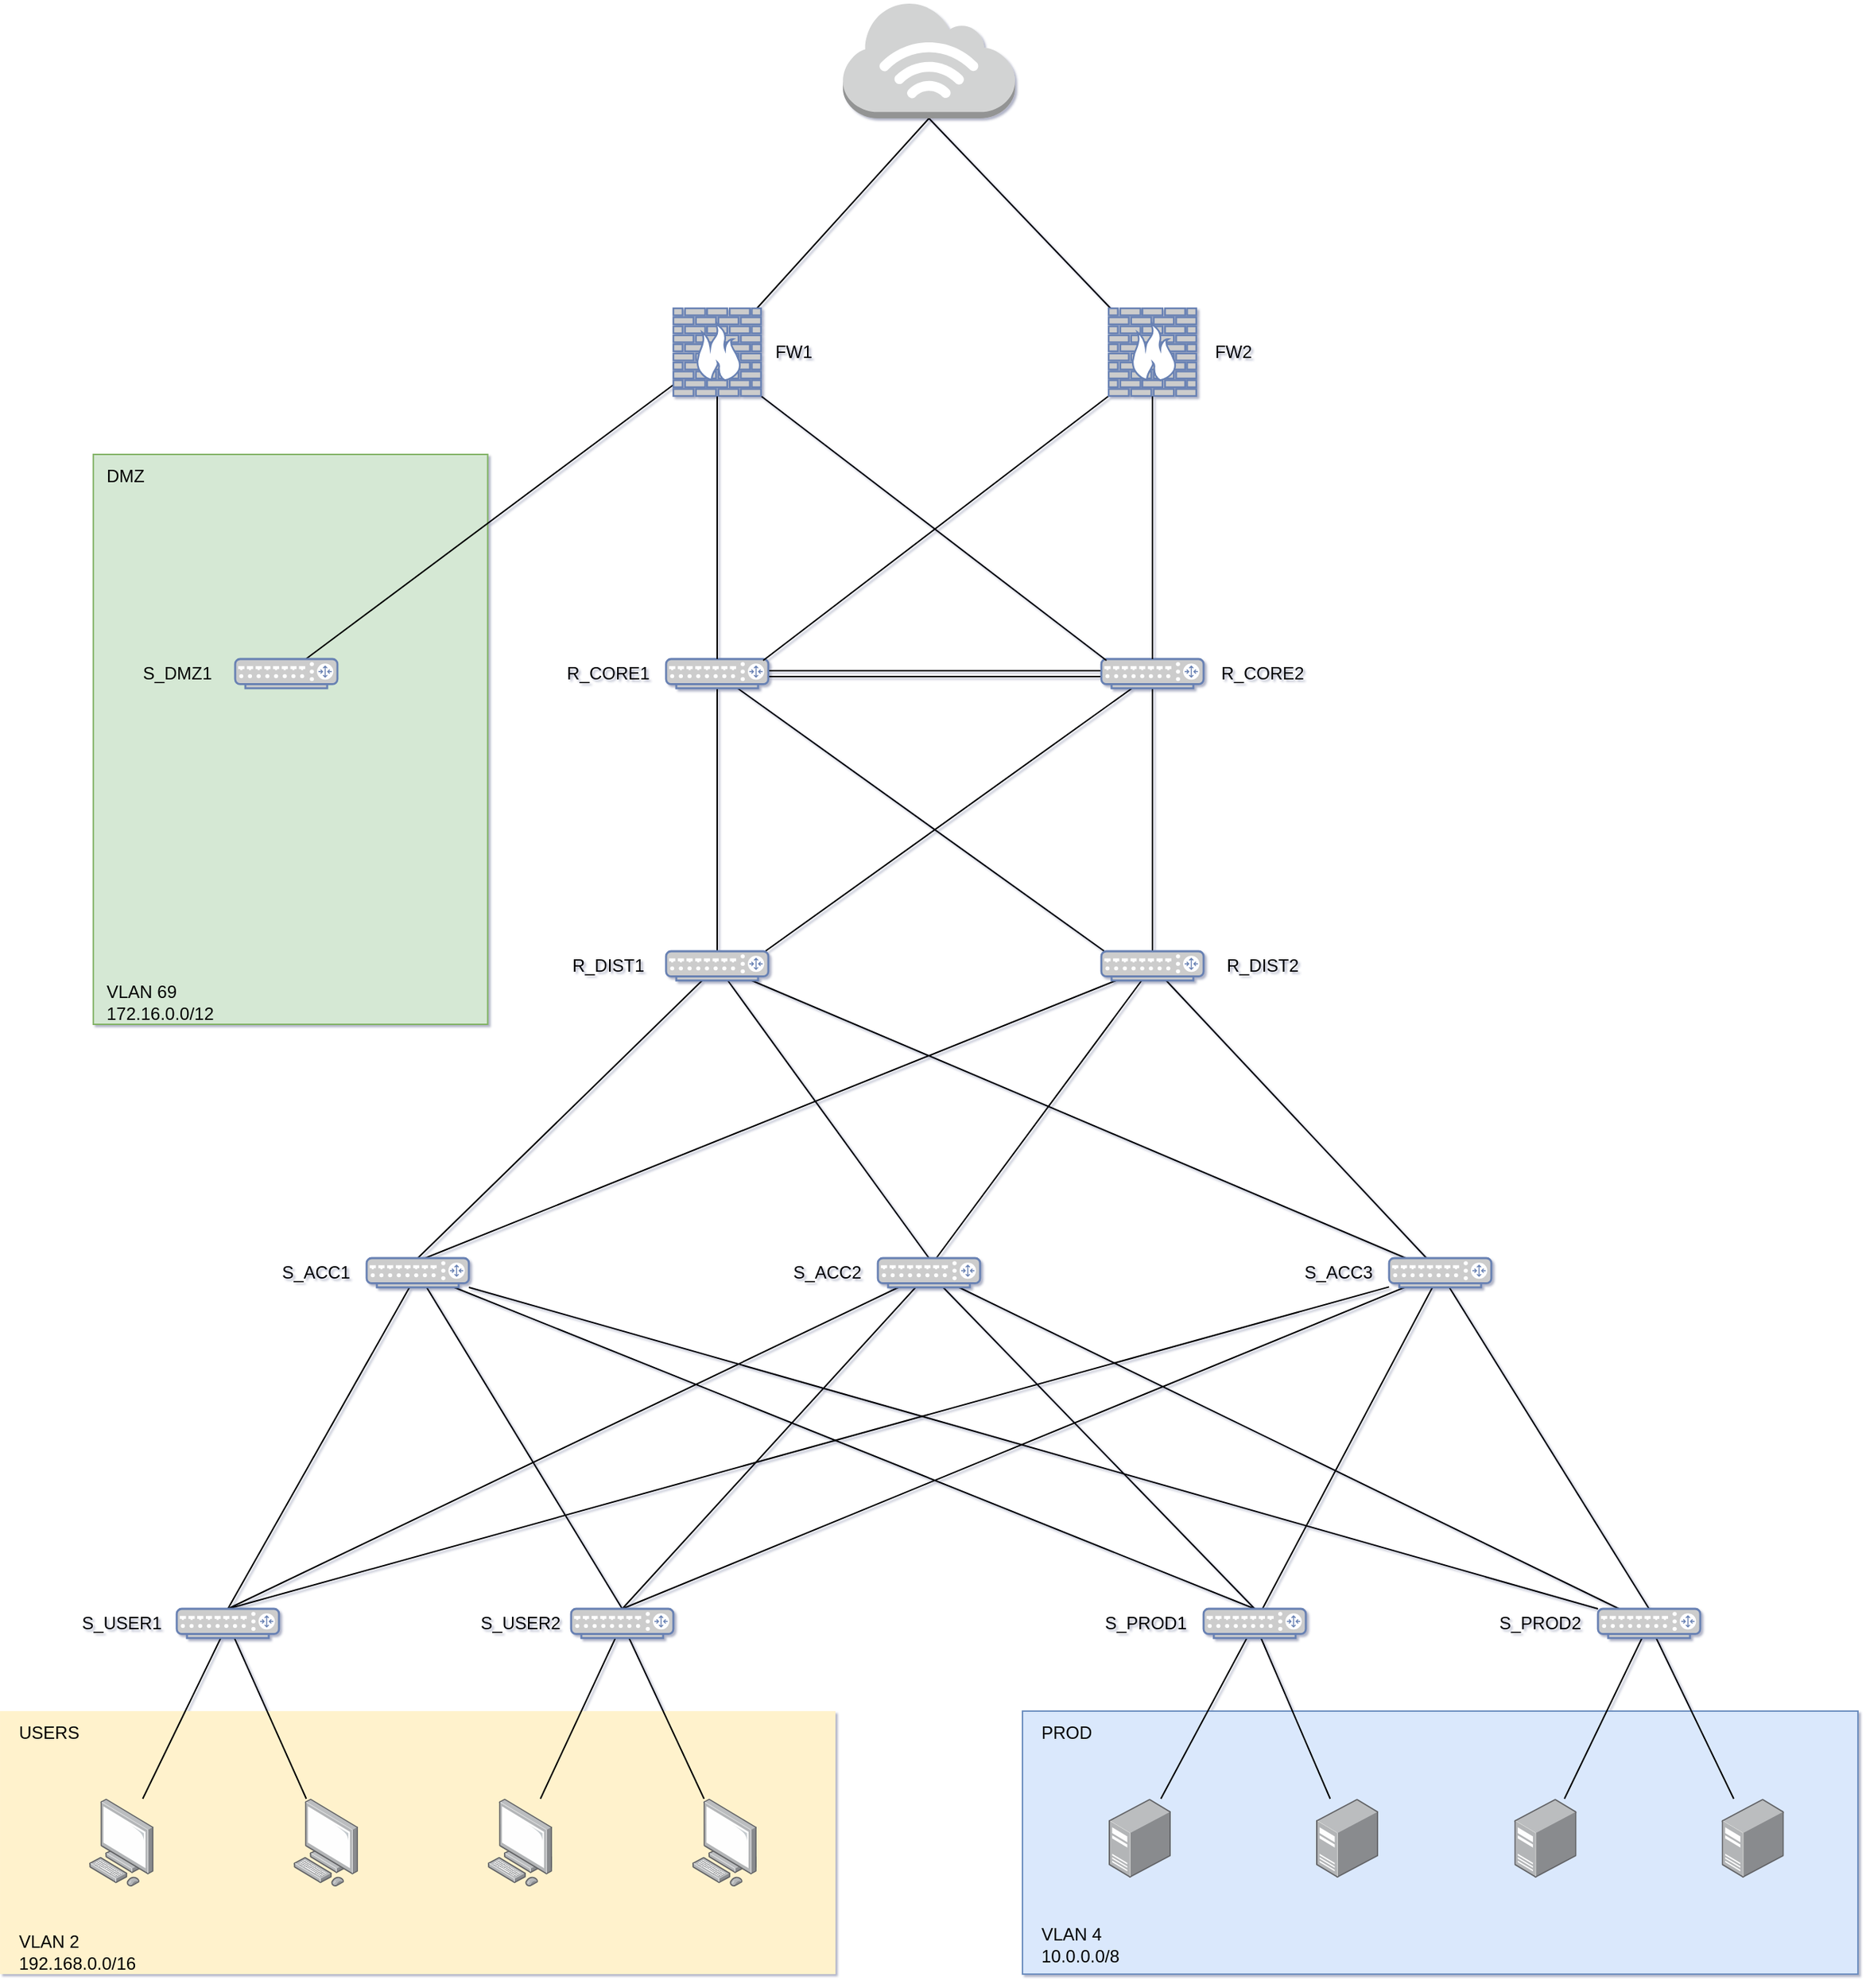 <mxfile version="21.3.2" type="github">
  <diagram name="Page-1" id="PMTQ6iTP8vey_3XFuXgW">
    <mxGraphModel dx="1793" dy="955" grid="1" gridSize="10" guides="1" tooltips="1" connect="1" arrows="1" fold="1" page="1" pageScale="1" pageWidth="2336" pageHeight="1654" background="#FFFFFF" math="0" shadow="1">
      <root>
        <mxCell id="0" />
        <mxCell id="1" parent="0" />
        <mxCell id="5ECcNkWA5p3nbGUgpKdq-40" value="" style="rounded=0;whiteSpace=wrap;html=1;fillColor=#d5e8d4;strokeColor=#82b366;" vertex="1" parent="1">
          <mxGeometry x="442.87" y="340" width="270" height="390" as="geometry" />
        </mxCell>
        <mxCell id="5ECcNkWA5p3nbGUgpKdq-39" value="" style="rounded=0;whiteSpace=wrap;html=1;fillColor=#dae8fc;strokeColor=#6c8ebf;" vertex="1" parent="1">
          <mxGeometry x="1079.02" y="1200" width="571.97" height="180" as="geometry" />
        </mxCell>
        <mxCell id="5ECcNkWA5p3nbGUgpKdq-37" value="" style="rounded=0;whiteSpace=wrap;html=1;fillColor=#fff2cc;strokeColor=none;" vertex="1" parent="1">
          <mxGeometry x="379.02" y="1200" width="571.97" height="180" as="geometry" />
        </mxCell>
        <mxCell id="W_HL1xRibeNmsB4Oc6Xz-17" style="edgeStyle=orthogonalEdgeStyle;rounded=0;orthogonalLoop=1;jettySize=auto;html=1;entryX=0.5;entryY=0;entryDx=0;entryDy=0;entryPerimeter=0;endArrow=none;endFill=0;" parent="1" source="W_HL1xRibeNmsB4Oc6Xz-1" target="W_HL1xRibeNmsB4Oc6Xz-8" edge="1">
          <mxGeometry relative="1" as="geometry" />
        </mxCell>
        <mxCell id="W_HL1xRibeNmsB4Oc6Xz-19" style="edgeStyle=orthogonalEdgeStyle;rounded=0;orthogonalLoop=1;jettySize=auto;html=1;endArrow=none;endFill=0;shape=link;" parent="1" source="W_HL1xRibeNmsB4Oc6Xz-1" target="W_HL1xRibeNmsB4Oc6Xz-2" edge="1">
          <mxGeometry relative="1" as="geometry" />
        </mxCell>
        <mxCell id="W_HL1xRibeNmsB4Oc6Xz-22" style="rounded=0;orthogonalLoop=1;jettySize=auto;html=1;entryX=0.05;entryY=0.05;entryDx=0;entryDy=0;entryPerimeter=0;endArrow=none;endFill=0;" parent="1" source="W_HL1xRibeNmsB4Oc6Xz-1" target="W_HL1xRibeNmsB4Oc6Xz-9" edge="1">
          <mxGeometry relative="1" as="geometry" />
        </mxCell>
        <mxCell id="W_HL1xRibeNmsB4Oc6Xz-1" value="" style="fontColor=#0066CC;verticalAlign=top;verticalLabelPosition=bottom;labelPosition=center;align=center;html=1;outlineConnect=0;fillColor=#CCCCCC;strokeColor=#6881B3;gradientColor=none;gradientDirection=north;strokeWidth=2;shape=mxgraph.networks.router;" parent="1" vertex="1">
          <mxGeometry x="835" y="480" width="70" height="20" as="geometry" />
        </mxCell>
        <mxCell id="W_HL1xRibeNmsB4Oc6Xz-18" style="edgeStyle=orthogonalEdgeStyle;rounded=0;orthogonalLoop=1;jettySize=auto;html=1;entryX=0.5;entryY=0;entryDx=0;entryDy=0;entryPerimeter=0;endArrow=none;endFill=0;" parent="1" source="W_HL1xRibeNmsB4Oc6Xz-2" target="W_HL1xRibeNmsB4Oc6Xz-9" edge="1">
          <mxGeometry relative="1" as="geometry" />
        </mxCell>
        <mxCell id="W_HL1xRibeNmsB4Oc6Xz-23" style="rounded=0;orthogonalLoop=1;jettySize=auto;html=1;entryX=0.95;entryY=0.05;entryDx=0;entryDy=0;entryPerimeter=0;endArrow=none;endFill=0;" parent="1" source="W_HL1xRibeNmsB4Oc6Xz-2" target="W_HL1xRibeNmsB4Oc6Xz-8" edge="1">
          <mxGeometry relative="1" as="geometry" />
        </mxCell>
        <mxCell id="W_HL1xRibeNmsB4Oc6Xz-2" value="" style="fontColor=#0066CC;verticalAlign=top;verticalLabelPosition=bottom;labelPosition=center;align=center;html=1;outlineConnect=0;fillColor=#CCCCCC;strokeColor=#6881B3;gradientColor=none;gradientDirection=north;strokeWidth=2;shape=mxgraph.networks.router;" parent="1" vertex="1">
          <mxGeometry x="1133" y="480" width="70" height="20" as="geometry" />
        </mxCell>
        <mxCell id="W_HL1xRibeNmsB4Oc6Xz-7" style="rounded=0;orthogonalLoop=1;jettySize=auto;html=1;endArrow=none;endFill=0;" parent="1" source="W_HL1xRibeNmsB4Oc6Xz-4" target="W_HL1xRibeNmsB4Oc6Xz-6" edge="1">
          <mxGeometry relative="1" as="geometry" />
        </mxCell>
        <mxCell id="W_HL1xRibeNmsB4Oc6Xz-15" style="edgeStyle=orthogonalEdgeStyle;rounded=0;orthogonalLoop=1;jettySize=auto;html=1;entryX=0.5;entryY=0;entryDx=0;entryDy=0;entryPerimeter=0;endArrow=none;endFill=0;" parent="1" source="W_HL1xRibeNmsB4Oc6Xz-4" target="W_HL1xRibeNmsB4Oc6Xz-1" edge="1">
          <mxGeometry relative="1" as="geometry" />
        </mxCell>
        <mxCell id="W_HL1xRibeNmsB4Oc6Xz-21" style="rounded=0;orthogonalLoop=1;jettySize=auto;html=1;entryX=0.05;entryY=0.05;entryDx=0;entryDy=0;entryPerimeter=0;exitX=1;exitY=1;exitDx=0;exitDy=0;exitPerimeter=0;endArrow=none;endFill=0;" parent="1" source="W_HL1xRibeNmsB4Oc6Xz-4" target="W_HL1xRibeNmsB4Oc6Xz-2" edge="1">
          <mxGeometry relative="1" as="geometry" />
        </mxCell>
        <mxCell id="5ECcNkWA5p3nbGUgpKdq-35" style="rounded=0;orthogonalLoop=1;jettySize=auto;html=1;entryX=0.5;entryY=1;entryDx=0;entryDy=0;entryPerimeter=0;endArrow=none;endFill=0;" edge="1" parent="1" source="W_HL1xRibeNmsB4Oc6Xz-4" target="5ECcNkWA5p3nbGUgpKdq-34">
          <mxGeometry relative="1" as="geometry" />
        </mxCell>
        <mxCell id="W_HL1xRibeNmsB4Oc6Xz-4" value="" style="fontColor=#0066CC;verticalAlign=top;verticalLabelPosition=bottom;labelPosition=center;align=center;html=1;outlineConnect=0;fillColor=#CCCCCC;strokeColor=#6881B3;gradientColor=none;gradientDirection=north;strokeWidth=2;shape=mxgraph.networks.firewall;" parent="1" vertex="1">
          <mxGeometry x="840" y="240" width="60" height="60" as="geometry" />
        </mxCell>
        <mxCell id="W_HL1xRibeNmsB4Oc6Xz-16" style="edgeStyle=orthogonalEdgeStyle;rounded=0;orthogonalLoop=1;jettySize=auto;html=1;endArrow=none;endFill=0;" parent="1" source="W_HL1xRibeNmsB4Oc6Xz-5" target="W_HL1xRibeNmsB4Oc6Xz-2" edge="1">
          <mxGeometry relative="1" as="geometry" />
        </mxCell>
        <mxCell id="W_HL1xRibeNmsB4Oc6Xz-20" style="rounded=0;orthogonalLoop=1;jettySize=auto;html=1;entryX=0.95;entryY=0.05;entryDx=0;entryDy=0;entryPerimeter=0;exitX=0;exitY=1;exitDx=0;exitDy=0;exitPerimeter=0;endArrow=none;endFill=0;" parent="1" source="W_HL1xRibeNmsB4Oc6Xz-5" target="W_HL1xRibeNmsB4Oc6Xz-1" edge="1">
          <mxGeometry relative="1" as="geometry" />
        </mxCell>
        <mxCell id="5ECcNkWA5p3nbGUgpKdq-36" style="rounded=0;orthogonalLoop=1;jettySize=auto;html=1;endArrow=none;endFill=0;entryX=0.5;entryY=1;entryDx=0;entryDy=0;entryPerimeter=0;" edge="1" parent="1" source="W_HL1xRibeNmsB4Oc6Xz-5" target="5ECcNkWA5p3nbGUgpKdq-34">
          <mxGeometry relative="1" as="geometry" />
        </mxCell>
        <mxCell id="W_HL1xRibeNmsB4Oc6Xz-5" value="" style="fontColor=#0066CC;verticalAlign=top;verticalLabelPosition=bottom;labelPosition=center;align=center;html=1;outlineConnect=0;fillColor=#CCCCCC;strokeColor=#6881B3;gradientColor=none;gradientDirection=north;strokeWidth=2;shape=mxgraph.networks.firewall;" parent="1" vertex="1">
          <mxGeometry x="1138" y="240" width="60" height="60" as="geometry" />
        </mxCell>
        <mxCell id="W_HL1xRibeNmsB4Oc6Xz-6" value="" style="fontColor=#0066CC;verticalAlign=top;verticalLabelPosition=bottom;labelPosition=center;align=center;html=1;outlineConnect=0;fillColor=#CCCCCC;strokeColor=#6881B3;gradientColor=none;gradientDirection=north;strokeWidth=2;shape=mxgraph.networks.router;" parent="1" vertex="1">
          <mxGeometry x="540" y="480" width="70" height="20" as="geometry" />
        </mxCell>
        <mxCell id="W_HL1xRibeNmsB4Oc6Xz-24" style="rounded=0;orthogonalLoop=1;jettySize=auto;html=1;entryX=0.5;entryY=0;entryDx=0;entryDy=0;entryPerimeter=0;endArrow=none;endFill=0;" parent="1" source="W_HL1xRibeNmsB4Oc6Xz-8" target="W_HL1xRibeNmsB4Oc6Xz-13" edge="1">
          <mxGeometry relative="1" as="geometry" />
        </mxCell>
        <mxCell id="W_HL1xRibeNmsB4Oc6Xz-25" style="rounded=0;orthogonalLoop=1;jettySize=auto;html=1;endArrow=none;endFill=0;entryX=0.5;entryY=0;entryDx=0;entryDy=0;entryPerimeter=0;" parent="1" source="W_HL1xRibeNmsB4Oc6Xz-8" target="W_HL1xRibeNmsB4Oc6Xz-12" edge="1">
          <mxGeometry relative="1" as="geometry" />
        </mxCell>
        <mxCell id="W_HL1xRibeNmsB4Oc6Xz-28" style="rounded=0;orthogonalLoop=1;jettySize=auto;html=1;endArrow=none;endFill=0;" parent="1" source="W_HL1xRibeNmsB4Oc6Xz-8" target="W_HL1xRibeNmsB4Oc6Xz-14" edge="1">
          <mxGeometry relative="1" as="geometry" />
        </mxCell>
        <mxCell id="W_HL1xRibeNmsB4Oc6Xz-8" value="" style="fontColor=#0066CC;verticalAlign=top;verticalLabelPosition=bottom;labelPosition=center;align=center;html=1;outlineConnect=0;fillColor=#CCCCCC;strokeColor=#6881B3;gradientColor=none;gradientDirection=north;strokeWidth=2;shape=mxgraph.networks.router;" parent="1" vertex="1">
          <mxGeometry x="835" y="680" width="70" height="20" as="geometry" />
        </mxCell>
        <mxCell id="W_HL1xRibeNmsB4Oc6Xz-26" style="rounded=0;orthogonalLoop=1;jettySize=auto;html=1;endArrow=none;endFill=0;" parent="1" source="W_HL1xRibeNmsB4Oc6Xz-9" edge="1">
          <mxGeometry relative="1" as="geometry">
            <mxPoint x="1020" y="890.0" as="targetPoint" />
          </mxGeometry>
        </mxCell>
        <mxCell id="W_HL1xRibeNmsB4Oc6Xz-27" style="rounded=0;orthogonalLoop=1;jettySize=auto;html=1;endArrow=none;endFill=0;" parent="1" source="W_HL1xRibeNmsB4Oc6Xz-9" target="W_HL1xRibeNmsB4Oc6Xz-14" edge="1">
          <mxGeometry relative="1" as="geometry" />
        </mxCell>
        <mxCell id="W_HL1xRibeNmsB4Oc6Xz-29" style="rounded=0;orthogonalLoop=1;jettySize=auto;html=1;endArrow=none;endFill=0;" parent="1" source="W_HL1xRibeNmsB4Oc6Xz-9" edge="1">
          <mxGeometry relative="1" as="geometry">
            <mxPoint x="670" y="890.0" as="targetPoint" />
          </mxGeometry>
        </mxCell>
        <mxCell id="W_HL1xRibeNmsB4Oc6Xz-9" value="" style="fontColor=#0066CC;verticalAlign=top;verticalLabelPosition=bottom;labelPosition=center;align=center;html=1;outlineConnect=0;fillColor=#CCCCCC;strokeColor=#6881B3;gradientColor=none;gradientDirection=north;strokeWidth=2;shape=mxgraph.networks.router;" parent="1" vertex="1">
          <mxGeometry x="1133" y="680" width="70" height="20" as="geometry" />
        </mxCell>
        <mxCell id="5ECcNkWA5p3nbGUgpKdq-6" style="rounded=0;orthogonalLoop=1;jettySize=auto;html=1;entryX=0.5;entryY=0;entryDx=0;entryDy=0;entryPerimeter=0;endArrow=none;endFill=0;" edge="1" parent="1" source="W_HL1xRibeNmsB4Oc6Xz-12" target="5ECcNkWA5p3nbGUgpKdq-1">
          <mxGeometry relative="1" as="geometry" />
        </mxCell>
        <mxCell id="5ECcNkWA5p3nbGUgpKdq-9" style="rounded=0;orthogonalLoop=1;jettySize=auto;html=1;entryX=0.5;entryY=0;entryDx=0;entryDy=0;entryPerimeter=0;endArrow=none;endFill=0;" edge="1" parent="1" source="W_HL1xRibeNmsB4Oc6Xz-12" target="5ECcNkWA5p3nbGUgpKdq-2">
          <mxGeometry relative="1" as="geometry" />
        </mxCell>
        <mxCell id="5ECcNkWA5p3nbGUgpKdq-13" style="rounded=0;orthogonalLoop=1;jettySize=auto;html=1;entryX=0.5;entryY=0;entryDx=0;entryDy=0;entryPerimeter=0;endArrow=none;endFill=0;" edge="1" parent="1" source="W_HL1xRibeNmsB4Oc6Xz-12" target="5ECcNkWA5p3nbGUgpKdq-3">
          <mxGeometry relative="1" as="geometry" />
        </mxCell>
        <mxCell id="5ECcNkWA5p3nbGUgpKdq-14" style="rounded=0;orthogonalLoop=1;jettySize=auto;html=1;endArrow=none;endFill=0;" edge="1" parent="1" source="W_HL1xRibeNmsB4Oc6Xz-12" target="5ECcNkWA5p3nbGUgpKdq-4">
          <mxGeometry relative="1" as="geometry" />
        </mxCell>
        <mxCell id="W_HL1xRibeNmsB4Oc6Xz-12" value="" style="fontColor=#0066CC;verticalAlign=top;verticalLabelPosition=bottom;labelPosition=center;align=center;html=1;outlineConnect=0;fillColor=#CCCCCC;strokeColor=#6881B3;gradientColor=none;gradientDirection=north;strokeWidth=2;shape=mxgraph.networks.router;" parent="1" vertex="1">
          <mxGeometry x="980" y="890" width="70" height="20" as="geometry" />
        </mxCell>
        <mxCell id="5ECcNkWA5p3nbGUgpKdq-5" style="rounded=0;orthogonalLoop=1;jettySize=auto;html=1;endArrow=none;endFill=0;entryX=0.5;entryY=0;entryDx=0;entryDy=0;entryPerimeter=0;" edge="1" parent="1" source="W_HL1xRibeNmsB4Oc6Xz-13" target="5ECcNkWA5p3nbGUgpKdq-1">
          <mxGeometry relative="1" as="geometry" />
        </mxCell>
        <mxCell id="5ECcNkWA5p3nbGUgpKdq-8" style="rounded=0;orthogonalLoop=1;jettySize=auto;html=1;entryX=0.5;entryY=0;entryDx=0;entryDy=0;entryPerimeter=0;endArrow=none;endFill=0;" edge="1" parent="1" source="W_HL1xRibeNmsB4Oc6Xz-13" target="5ECcNkWA5p3nbGUgpKdq-2">
          <mxGeometry relative="1" as="geometry" />
        </mxCell>
        <mxCell id="5ECcNkWA5p3nbGUgpKdq-11" style="rounded=0;orthogonalLoop=1;jettySize=auto;html=1;entryX=0.5;entryY=0;entryDx=0;entryDy=0;entryPerimeter=0;endArrow=none;endFill=0;" edge="1" parent="1" source="W_HL1xRibeNmsB4Oc6Xz-13" target="5ECcNkWA5p3nbGUgpKdq-3">
          <mxGeometry relative="1" as="geometry" />
        </mxCell>
        <mxCell id="5ECcNkWA5p3nbGUgpKdq-12" style="rounded=0;orthogonalLoop=1;jettySize=auto;html=1;endArrow=none;endFill=0;" edge="1" parent="1" source="W_HL1xRibeNmsB4Oc6Xz-13" target="5ECcNkWA5p3nbGUgpKdq-4">
          <mxGeometry relative="1" as="geometry" />
        </mxCell>
        <mxCell id="W_HL1xRibeNmsB4Oc6Xz-13" value="" style="fontColor=#0066CC;verticalAlign=top;verticalLabelPosition=bottom;labelPosition=center;align=center;html=1;outlineConnect=0;fillColor=#CCCCCC;strokeColor=#6881B3;gradientColor=none;gradientDirection=north;strokeWidth=2;shape=mxgraph.networks.router;" parent="1" vertex="1">
          <mxGeometry x="630" y="890" width="70" height="20" as="geometry" />
        </mxCell>
        <mxCell id="5ECcNkWA5p3nbGUgpKdq-7" style="rounded=0;orthogonalLoop=1;jettySize=auto;html=1;entryX=0.5;entryY=0;entryDx=0;entryDy=0;entryPerimeter=0;endArrow=none;endFill=0;" edge="1" parent="1" source="W_HL1xRibeNmsB4Oc6Xz-14" target="5ECcNkWA5p3nbGUgpKdq-1">
          <mxGeometry relative="1" as="geometry" />
        </mxCell>
        <mxCell id="5ECcNkWA5p3nbGUgpKdq-10" style="rounded=0;orthogonalLoop=1;jettySize=auto;html=1;entryX=0.5;entryY=0;entryDx=0;entryDy=0;entryPerimeter=0;endArrow=none;endFill=0;" edge="1" parent="1" source="W_HL1xRibeNmsB4Oc6Xz-14" target="5ECcNkWA5p3nbGUgpKdq-2">
          <mxGeometry relative="1" as="geometry" />
        </mxCell>
        <mxCell id="5ECcNkWA5p3nbGUgpKdq-16" style="rounded=0;orthogonalLoop=1;jettySize=auto;html=1;endArrow=none;endFill=0;" edge="1" parent="1" source="W_HL1xRibeNmsB4Oc6Xz-14" target="5ECcNkWA5p3nbGUgpKdq-3">
          <mxGeometry relative="1" as="geometry" />
        </mxCell>
        <mxCell id="5ECcNkWA5p3nbGUgpKdq-17" style="rounded=0;orthogonalLoop=1;jettySize=auto;html=1;entryX=0.5;entryY=0;entryDx=0;entryDy=0;entryPerimeter=0;endArrow=none;endFill=0;" edge="1" parent="1" source="W_HL1xRibeNmsB4Oc6Xz-14" target="5ECcNkWA5p3nbGUgpKdq-4">
          <mxGeometry relative="1" as="geometry" />
        </mxCell>
        <mxCell id="W_HL1xRibeNmsB4Oc6Xz-14" value="" style="fontColor=#0066CC;verticalAlign=top;verticalLabelPosition=bottom;labelPosition=center;align=center;html=1;outlineConnect=0;fillColor=#CCCCCC;strokeColor=#6881B3;gradientColor=none;gradientDirection=north;strokeWidth=2;shape=mxgraph.networks.router;" parent="1" vertex="1">
          <mxGeometry x="1330" y="890" width="70" height="20" as="geometry" />
        </mxCell>
        <mxCell id="5ECcNkWA5p3nbGUgpKdq-22" style="rounded=0;orthogonalLoop=1;jettySize=auto;html=1;endArrow=none;endFill=0;" edge="1" parent="1" source="5ECcNkWA5p3nbGUgpKdq-1" target="5ECcNkWA5p3nbGUgpKdq-18">
          <mxGeometry relative="1" as="geometry" />
        </mxCell>
        <mxCell id="5ECcNkWA5p3nbGUgpKdq-23" style="rounded=0;orthogonalLoop=1;jettySize=auto;html=1;endArrow=none;endFill=0;" edge="1" parent="1" source="5ECcNkWA5p3nbGUgpKdq-1" target="5ECcNkWA5p3nbGUgpKdq-19">
          <mxGeometry relative="1" as="geometry" />
        </mxCell>
        <mxCell id="5ECcNkWA5p3nbGUgpKdq-1" value="" style="fontColor=#0066CC;verticalAlign=top;verticalLabelPosition=bottom;labelPosition=center;align=center;html=1;outlineConnect=0;fillColor=#CCCCCC;strokeColor=#6881B3;gradientColor=none;gradientDirection=north;strokeWidth=2;shape=mxgraph.networks.router;" vertex="1" parent="1">
          <mxGeometry x="500" y="1130" width="70" height="20" as="geometry" />
        </mxCell>
        <mxCell id="5ECcNkWA5p3nbGUgpKdq-24" style="rounded=0;orthogonalLoop=1;jettySize=auto;html=1;endArrow=none;endFill=0;" edge="1" parent="1" source="5ECcNkWA5p3nbGUgpKdq-2" target="5ECcNkWA5p3nbGUgpKdq-20">
          <mxGeometry relative="1" as="geometry" />
        </mxCell>
        <mxCell id="5ECcNkWA5p3nbGUgpKdq-25" style="rounded=0;orthogonalLoop=1;jettySize=auto;html=1;endArrow=none;endFill=0;" edge="1" parent="1" source="5ECcNkWA5p3nbGUgpKdq-2" target="5ECcNkWA5p3nbGUgpKdq-21">
          <mxGeometry relative="1" as="geometry" />
        </mxCell>
        <mxCell id="5ECcNkWA5p3nbGUgpKdq-2" value="" style="fontColor=#0066CC;verticalAlign=top;verticalLabelPosition=bottom;labelPosition=center;align=center;html=1;outlineConnect=0;fillColor=#CCCCCC;strokeColor=#6881B3;gradientColor=none;gradientDirection=north;strokeWidth=2;shape=mxgraph.networks.router;" vertex="1" parent="1">
          <mxGeometry x="770" y="1130" width="70" height="20" as="geometry" />
        </mxCell>
        <mxCell id="5ECcNkWA5p3nbGUgpKdq-30" style="rounded=0;orthogonalLoop=1;jettySize=auto;html=1;endArrow=none;endFill=0;" edge="1" parent="1" source="5ECcNkWA5p3nbGUgpKdq-3" target="5ECcNkWA5p3nbGUgpKdq-26">
          <mxGeometry relative="1" as="geometry" />
        </mxCell>
        <mxCell id="5ECcNkWA5p3nbGUgpKdq-31" style="rounded=0;orthogonalLoop=1;jettySize=auto;html=1;endArrow=none;endFill=0;" edge="1" parent="1" source="5ECcNkWA5p3nbGUgpKdq-3" target="5ECcNkWA5p3nbGUgpKdq-27">
          <mxGeometry relative="1" as="geometry" />
        </mxCell>
        <mxCell id="5ECcNkWA5p3nbGUgpKdq-3" value="" style="fontColor=#0066CC;verticalAlign=top;verticalLabelPosition=bottom;labelPosition=center;align=center;html=1;outlineConnect=0;fillColor=#CCCCCC;strokeColor=#6881B3;gradientColor=none;gradientDirection=north;strokeWidth=2;shape=mxgraph.networks.router;" vertex="1" parent="1">
          <mxGeometry x="1203" y="1130" width="70" height="20" as="geometry" />
        </mxCell>
        <mxCell id="5ECcNkWA5p3nbGUgpKdq-32" style="rounded=0;orthogonalLoop=1;jettySize=auto;html=1;endArrow=none;endFill=0;" edge="1" parent="1" source="5ECcNkWA5p3nbGUgpKdq-4" target="5ECcNkWA5p3nbGUgpKdq-28">
          <mxGeometry relative="1" as="geometry" />
        </mxCell>
        <mxCell id="5ECcNkWA5p3nbGUgpKdq-33" style="rounded=0;orthogonalLoop=1;jettySize=auto;html=1;endArrow=none;endFill=0;" edge="1" parent="1" source="5ECcNkWA5p3nbGUgpKdq-4" target="5ECcNkWA5p3nbGUgpKdq-29">
          <mxGeometry relative="1" as="geometry" />
        </mxCell>
        <mxCell id="5ECcNkWA5p3nbGUgpKdq-4" value="" style="fontColor=#0066CC;verticalAlign=top;verticalLabelPosition=bottom;labelPosition=center;align=center;html=1;outlineConnect=0;fillColor=#CCCCCC;strokeColor=#6881B3;gradientColor=none;gradientDirection=north;strokeWidth=2;shape=mxgraph.networks.router;" vertex="1" parent="1">
          <mxGeometry x="1473" y="1130" width="70" height="20" as="geometry" />
        </mxCell>
        <mxCell id="5ECcNkWA5p3nbGUgpKdq-18" value="" style="image;points=[];aspect=fixed;html=1;align=center;shadow=0;dashed=0;image=img/lib/allied_telesis/computer_and_terminals/Personal_Computer.svg;" vertex="1" parent="1">
          <mxGeometry x="440" y="1260" width="44.27" height="60" as="geometry" />
        </mxCell>
        <mxCell id="5ECcNkWA5p3nbGUgpKdq-19" value="" style="image;points=[];aspect=fixed;html=1;align=center;shadow=0;dashed=0;image=img/lib/allied_telesis/computer_and_terminals/Personal_Computer.svg;" vertex="1" parent="1">
          <mxGeometry x="580" y="1260" width="44.27" height="60" as="geometry" />
        </mxCell>
        <mxCell id="5ECcNkWA5p3nbGUgpKdq-20" value="" style="image;points=[];aspect=fixed;html=1;align=center;shadow=0;dashed=0;image=img/lib/allied_telesis/computer_and_terminals/Personal_Computer.svg;" vertex="1" parent="1">
          <mxGeometry x="712.87" y="1260" width="44.27" height="60" as="geometry" />
        </mxCell>
        <mxCell id="5ECcNkWA5p3nbGUgpKdq-21" value="" style="image;points=[];aspect=fixed;html=1;align=center;shadow=0;dashed=0;image=img/lib/allied_telesis/computer_and_terminals/Personal_Computer.svg;" vertex="1" parent="1">
          <mxGeometry x="852.87" y="1260" width="44.27" height="60" as="geometry" />
        </mxCell>
        <mxCell id="5ECcNkWA5p3nbGUgpKdq-26" value="" style="image;points=[];aspect=fixed;html=1;align=center;shadow=0;dashed=0;image=img/lib/allied_telesis/computer_and_terminals/Server_Desktop.svg;" vertex="1" parent="1">
          <mxGeometry x="1138" y="1260" width="42.6" height="54" as="geometry" />
        </mxCell>
        <mxCell id="5ECcNkWA5p3nbGUgpKdq-27" value="" style="image;points=[];aspect=fixed;html=1;align=center;shadow=0;dashed=0;image=img/lib/allied_telesis/computer_and_terminals/Server_Desktop.svg;" vertex="1" parent="1">
          <mxGeometry x="1280" y="1260" width="42.6" height="54" as="geometry" />
        </mxCell>
        <mxCell id="5ECcNkWA5p3nbGUgpKdq-28" value="" style="image;points=[];aspect=fixed;html=1;align=center;shadow=0;dashed=0;image=img/lib/allied_telesis/computer_and_terminals/Server_Desktop.svg;" vertex="1" parent="1">
          <mxGeometry x="1415.7" y="1260" width="42.6" height="54" as="geometry" />
        </mxCell>
        <mxCell id="5ECcNkWA5p3nbGUgpKdq-29" value="" style="image;points=[];aspect=fixed;html=1;align=center;shadow=0;dashed=0;image=img/lib/allied_telesis/computer_and_terminals/Server_Desktop.svg;" vertex="1" parent="1">
          <mxGeometry x="1557.7" y="1260" width="42.6" height="54" as="geometry" />
        </mxCell>
        <mxCell id="5ECcNkWA5p3nbGUgpKdq-34" value="" style="outlineConnect=0;dashed=0;verticalLabelPosition=bottom;verticalAlign=top;align=center;html=1;shape=mxgraph.aws3.internet_3;fillColor=#D2D3D3;gradientColor=none;" vertex="1" parent="1">
          <mxGeometry x="956.11" y="30" width="117.78" height="80" as="geometry" />
        </mxCell>
        <mxCell id="5ECcNkWA5p3nbGUgpKdq-41" value="USERS" style="text;html=1;align=left;verticalAlign=middle;resizable=0;points=[];autosize=1;strokeColor=none;fillColor=none;" vertex="1" parent="1">
          <mxGeometry x="390" y="1200" width="60" height="30" as="geometry" />
        </mxCell>
        <mxCell id="5ECcNkWA5p3nbGUgpKdq-42" value="VLAN 2&lt;br&gt;192.168.0.0/16" style="text;html=1;align=left;verticalAlign=middle;resizable=0;points=[];autosize=1;strokeColor=none;fillColor=none;" vertex="1" parent="1">
          <mxGeometry x="390" y="1345" width="100" height="40" as="geometry" />
        </mxCell>
        <mxCell id="5ECcNkWA5p3nbGUgpKdq-43" value="PROD" style="text;html=1;align=left;verticalAlign=middle;resizable=0;points=[];autosize=1;strokeColor=none;fillColor=none;" vertex="1" parent="1">
          <mxGeometry x="1090" y="1200" width="60" height="30" as="geometry" />
        </mxCell>
        <mxCell id="5ECcNkWA5p3nbGUgpKdq-44" value="VLAN 4&lt;br&gt;10.0.0.0/8" style="text;html=1;align=left;verticalAlign=middle;resizable=0;points=[];autosize=1;strokeColor=none;fillColor=none;" vertex="1" parent="1">
          <mxGeometry x="1090" y="1340" width="80" height="40" as="geometry" />
        </mxCell>
        <mxCell id="5ECcNkWA5p3nbGUgpKdq-45" value="DMZ" style="text;html=1;align=left;verticalAlign=middle;resizable=0;points=[];autosize=1;strokeColor=none;fillColor=none;" vertex="1" parent="1">
          <mxGeometry x="450" y="340" width="50" height="30" as="geometry" />
        </mxCell>
        <mxCell id="5ECcNkWA5p3nbGUgpKdq-46" value="VLAN 69&lt;br&gt;172.16.0.0/12" style="text;html=1;align=left;verticalAlign=middle;resizable=0;points=[];autosize=1;strokeColor=none;fillColor=none;" vertex="1" parent="1">
          <mxGeometry x="450" y="695" width="100" height="40" as="geometry" />
        </mxCell>
        <mxCell id="5ECcNkWA5p3nbGUgpKdq-47" value="FW1" style="text;html=1;align=center;verticalAlign=middle;resizable=0;points=[];autosize=1;strokeColor=none;fillColor=none;" vertex="1" parent="1">
          <mxGeometry x="897.14" y="255" width="50" height="30" as="geometry" />
        </mxCell>
        <mxCell id="5ECcNkWA5p3nbGUgpKdq-48" value="FW2" style="text;html=1;align=center;verticalAlign=middle;resizable=0;points=[];autosize=1;strokeColor=none;fillColor=none;" vertex="1" parent="1">
          <mxGeometry x="1198" y="255" width="50" height="30" as="geometry" />
        </mxCell>
        <mxCell id="5ECcNkWA5p3nbGUgpKdq-49" value="R_CORE1" style="text;html=1;align=center;verticalAlign=middle;resizable=0;points=[];autosize=1;strokeColor=none;fillColor=none;" vertex="1" parent="1">
          <mxGeometry x="755" y="475" width="80" height="30" as="geometry" />
        </mxCell>
        <mxCell id="5ECcNkWA5p3nbGUgpKdq-50" value="R_CORE2" style="text;html=1;align=center;verticalAlign=middle;resizable=0;points=[];autosize=1;strokeColor=none;fillColor=none;" vertex="1" parent="1">
          <mxGeometry x="1203" y="475" width="80" height="30" as="geometry" />
        </mxCell>
        <mxCell id="5ECcNkWA5p3nbGUgpKdq-51" value="R_DIST1" style="text;html=1;align=center;verticalAlign=middle;resizable=0;points=[];autosize=1;strokeColor=none;fillColor=none;" vertex="1" parent="1">
          <mxGeometry x="760" y="675" width="70" height="30" as="geometry" />
        </mxCell>
        <mxCell id="5ECcNkWA5p3nbGUgpKdq-52" value="R_DIST2" style="text;html=1;align=center;verticalAlign=middle;resizable=0;points=[];autosize=1;strokeColor=none;fillColor=none;" vertex="1" parent="1">
          <mxGeometry x="1208" y="675" width="70" height="30" as="geometry" />
        </mxCell>
        <mxCell id="5ECcNkWA5p3nbGUgpKdq-53" value="S_ACC1" style="text;html=1;align=center;verticalAlign=middle;resizable=0;points=[];autosize=1;strokeColor=none;fillColor=none;" vertex="1" parent="1">
          <mxGeometry x="560" y="885" width="70" height="30" as="geometry" />
        </mxCell>
        <mxCell id="5ECcNkWA5p3nbGUgpKdq-54" value="S_ACC2" style="text;html=1;align=center;verticalAlign=middle;resizable=0;points=[];autosize=1;strokeColor=none;fillColor=none;" vertex="1" parent="1">
          <mxGeometry x="910" y="885" width="70" height="30" as="geometry" />
        </mxCell>
        <mxCell id="5ECcNkWA5p3nbGUgpKdq-55" value="S_ACC3" style="text;html=1;align=center;verticalAlign=middle;resizable=0;points=[];autosize=1;strokeColor=none;fillColor=none;" vertex="1" parent="1">
          <mxGeometry x="1260" y="885" width="70" height="30" as="geometry" />
        </mxCell>
        <mxCell id="5ECcNkWA5p3nbGUgpKdq-56" value="S_USER1" style="text;html=1;align=center;verticalAlign=middle;resizable=0;points=[];autosize=1;strokeColor=none;fillColor=none;" vertex="1" parent="1">
          <mxGeometry x="422.14" y="1125" width="80" height="30" as="geometry" />
        </mxCell>
        <mxCell id="5ECcNkWA5p3nbGUgpKdq-57" value="S_USER2" style="text;html=1;align=center;verticalAlign=middle;resizable=0;points=[];autosize=1;strokeColor=none;fillColor=none;" vertex="1" parent="1">
          <mxGeometry x="695" y="1125" width="80" height="30" as="geometry" />
        </mxCell>
        <mxCell id="5ECcNkWA5p3nbGUgpKdq-58" value="S_PROD1" style="text;html=1;align=center;verticalAlign=middle;resizable=0;points=[];autosize=1;strokeColor=none;fillColor=none;" vertex="1" parent="1">
          <mxGeometry x="1123" y="1125" width="80" height="30" as="geometry" />
        </mxCell>
        <mxCell id="5ECcNkWA5p3nbGUgpKdq-59" value="S_PROD2" style="text;html=1;align=center;verticalAlign=middle;resizable=0;points=[];autosize=1;strokeColor=none;fillColor=none;" vertex="1" parent="1">
          <mxGeometry x="1393" y="1125" width="80" height="30" as="geometry" />
        </mxCell>
        <mxCell id="5ECcNkWA5p3nbGUgpKdq-60" value="S_DMZ1" style="text;html=1;align=center;verticalAlign=middle;resizable=0;points=[];autosize=1;strokeColor=none;fillColor=none;" vertex="1" parent="1">
          <mxGeometry x="465" y="475" width="70" height="30" as="geometry" />
        </mxCell>
      </root>
    </mxGraphModel>
  </diagram>
</mxfile>
